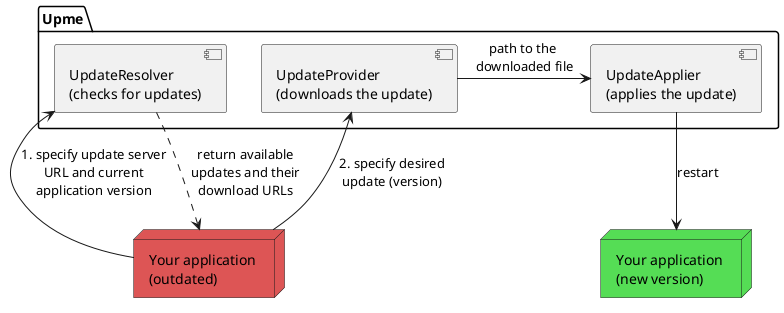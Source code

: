 @startuml
skinparam backgroundColor transparent
'skinparam linetype ortho // orthogonal lines for cleaner routing

package "Upme" {
    [UpdateResolver\n(checks for updates)] as resolver
    [UpdateProvider\n(downloads the update)] as provider
    [UpdateApplier\n(applies the update)] as applier
}
node "Your application \n(outdated)" as old_app #dd5555
node "Your application \n(new version)" as new_app #55dd55

old_app -left-> resolver : "1. specify update server\nURL and current\napplication version"
resolver .down.> old_app : "return available\nupdates and their\ndownload URLs"
old_app -up-> provider : "2. specify desired\nupdate (version)"
provider -right-> applier : "path to the \ndownloaded file"
applier -down-> new_app : "restart"

@enduml
